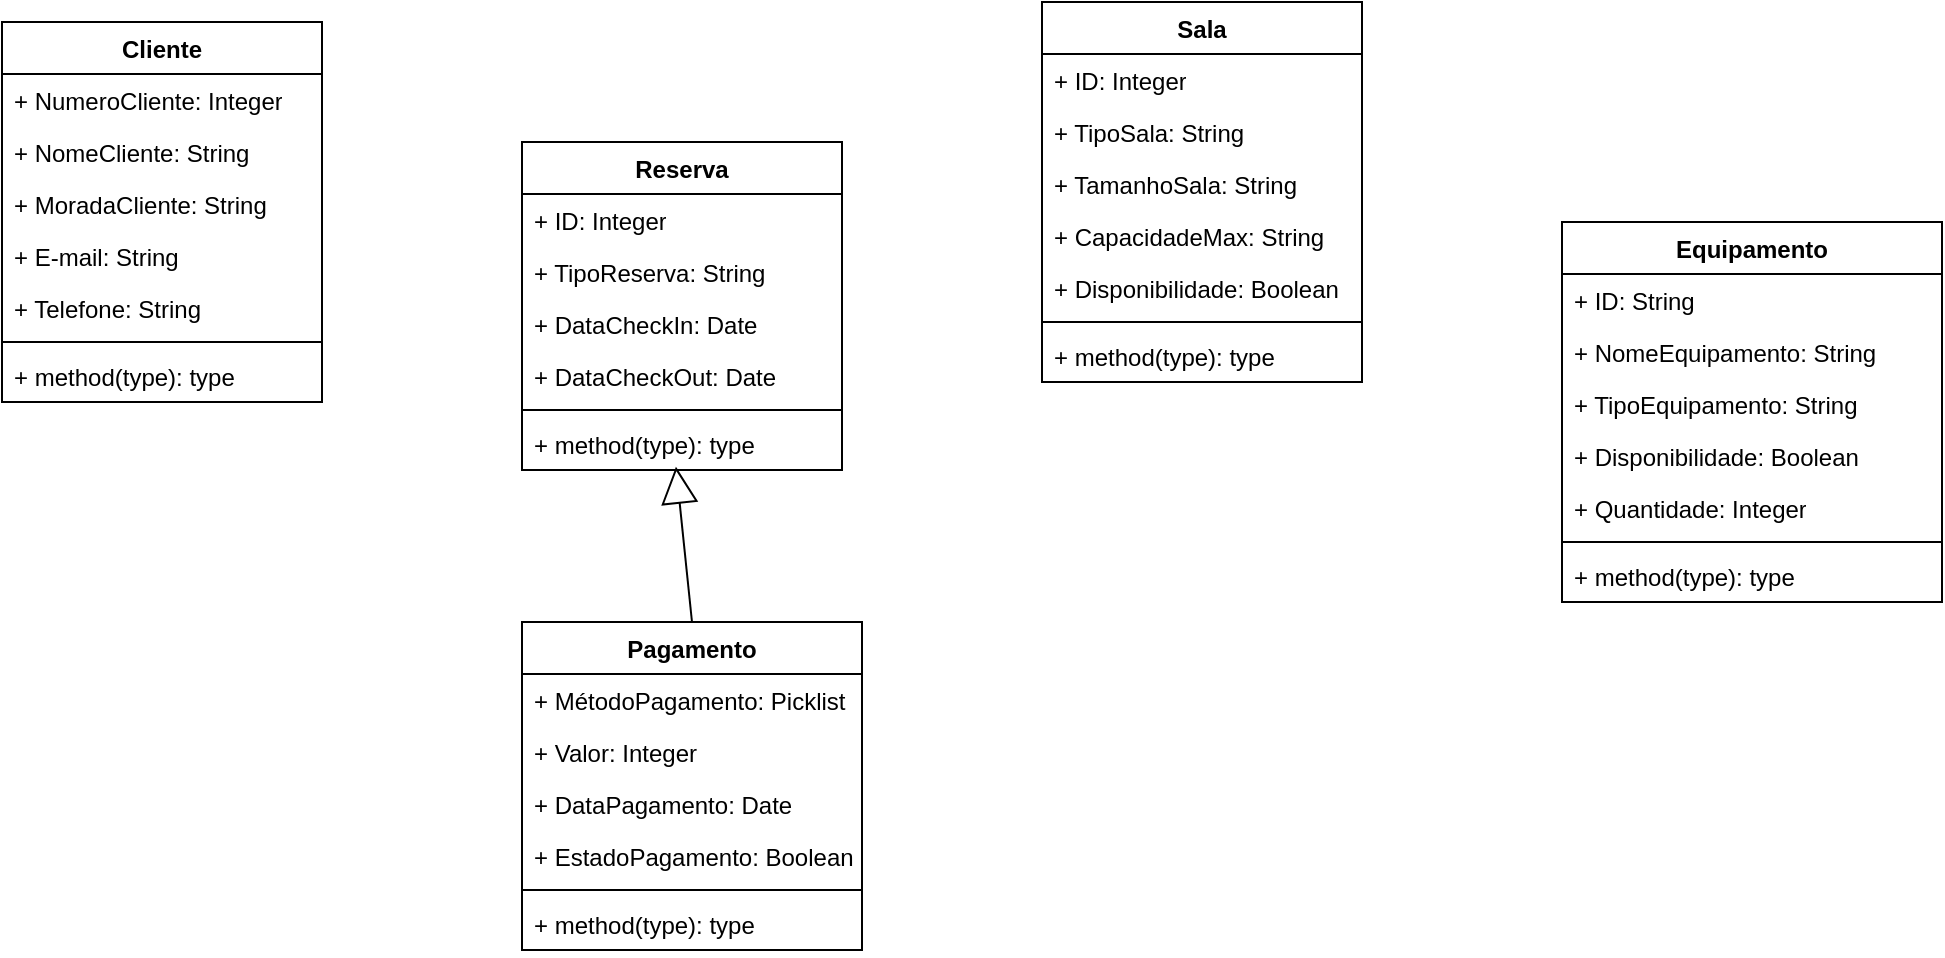 <mxfile version="24.8.3">
  <diagram name="Page-1" id="13e1069c-82ec-6db2-03f1-153e76fe0fe0">
    <mxGraphModel dx="724" dy="384" grid="1" gridSize="10" guides="1" tooltips="1" connect="1" arrows="1" fold="1" page="1" pageScale="1" pageWidth="1100" pageHeight="850" background="none" math="0" shadow="0">
      <root>
        <mxCell id="0" />
        <mxCell id="1" parent="0" />
        <mxCell id="A74yTJGoWuA0z_XsC60u-4" value="Cliente" style="swimlane;fontStyle=1;align=center;verticalAlign=top;childLayout=stackLayout;horizontal=1;startSize=26;horizontalStack=0;resizeParent=1;resizeParentMax=0;resizeLast=0;collapsible=1;marginBottom=0;whiteSpace=wrap;html=1;" parent="1" vertex="1">
          <mxGeometry x="70" y="60" width="160" height="190" as="geometry">
            <mxRectangle x="140" y="60" width="80" height="30" as="alternateBounds" />
          </mxGeometry>
        </mxCell>
        <mxCell id="A74yTJGoWuA0z_XsC60u-5" value="+ NumeroCliente: Integer" style="text;strokeColor=none;fillColor=none;align=left;verticalAlign=top;spacingLeft=4;spacingRight=4;overflow=hidden;rotatable=0;points=[[0,0.5],[1,0.5]];portConstraint=eastwest;whiteSpace=wrap;html=1;" parent="A74yTJGoWuA0z_XsC60u-4" vertex="1">
          <mxGeometry y="26" width="160" height="26" as="geometry" />
        </mxCell>
        <mxCell id="A74yTJGoWuA0z_XsC60u-13" value="+ NomeCliente: String" style="text;strokeColor=none;fillColor=none;align=left;verticalAlign=top;spacingLeft=4;spacingRight=4;overflow=hidden;rotatable=0;points=[[0,0.5],[1,0.5]];portConstraint=eastwest;whiteSpace=wrap;html=1;" parent="A74yTJGoWuA0z_XsC60u-4" vertex="1">
          <mxGeometry y="52" width="160" height="26" as="geometry" />
        </mxCell>
        <mxCell id="A74yTJGoWuA0z_XsC60u-14" value="+ MoradaCliente: String" style="text;strokeColor=none;fillColor=none;align=left;verticalAlign=top;spacingLeft=4;spacingRight=4;overflow=hidden;rotatable=0;points=[[0,0.5],[1,0.5]];portConstraint=eastwest;whiteSpace=wrap;html=1;" parent="A74yTJGoWuA0z_XsC60u-4" vertex="1">
          <mxGeometry y="78" width="160" height="26" as="geometry" />
        </mxCell>
        <mxCell id="A74yTJGoWuA0z_XsC60u-16" value="+ E-mail: String" style="text;strokeColor=none;fillColor=none;align=left;verticalAlign=top;spacingLeft=4;spacingRight=4;overflow=hidden;rotatable=0;points=[[0,0.5],[1,0.5]];portConstraint=eastwest;whiteSpace=wrap;html=1;" parent="A74yTJGoWuA0z_XsC60u-4" vertex="1">
          <mxGeometry y="104" width="160" height="26" as="geometry" />
        </mxCell>
        <mxCell id="A74yTJGoWuA0z_XsC60u-40" value="+ Telefone: String" style="text;strokeColor=none;fillColor=none;align=left;verticalAlign=top;spacingLeft=4;spacingRight=4;overflow=hidden;rotatable=0;points=[[0,0.5],[1,0.5]];portConstraint=eastwest;whiteSpace=wrap;html=1;" parent="A74yTJGoWuA0z_XsC60u-4" vertex="1">
          <mxGeometry y="130" width="160" height="26" as="geometry" />
        </mxCell>
        <mxCell id="A74yTJGoWuA0z_XsC60u-6" value="" style="line;strokeWidth=1;fillColor=none;align=left;verticalAlign=middle;spacingTop=-1;spacingLeft=3;spacingRight=3;rotatable=0;labelPosition=right;points=[];portConstraint=eastwest;strokeColor=inherit;" parent="A74yTJGoWuA0z_XsC60u-4" vertex="1">
          <mxGeometry y="156" width="160" height="8" as="geometry" />
        </mxCell>
        <mxCell id="A74yTJGoWuA0z_XsC60u-7" value="+ method(type): type" style="text;strokeColor=none;fillColor=none;align=left;verticalAlign=top;spacingLeft=4;spacingRight=4;overflow=hidden;rotatable=0;points=[[0,0.5],[1,0.5]];portConstraint=eastwest;whiteSpace=wrap;html=1;" parent="A74yTJGoWuA0z_XsC60u-4" vertex="1">
          <mxGeometry y="164" width="160" height="26" as="geometry" />
        </mxCell>
        <mxCell id="A74yTJGoWuA0z_XsC60u-8" value="Sala" style="swimlane;fontStyle=1;align=center;verticalAlign=top;childLayout=stackLayout;horizontal=1;startSize=26;horizontalStack=0;resizeParent=1;resizeParentMax=0;resizeLast=0;collapsible=1;marginBottom=0;whiteSpace=wrap;html=1;" parent="1" vertex="1">
          <mxGeometry x="590" y="50" width="160" height="190" as="geometry" />
        </mxCell>
        <mxCell id="A74yTJGoWuA0z_XsC60u-26" value="+ ID: Integer" style="text;strokeColor=none;fillColor=none;align=left;verticalAlign=top;spacingLeft=4;spacingRight=4;overflow=hidden;rotatable=0;points=[[0,0.5],[1,0.5]];portConstraint=eastwest;whiteSpace=wrap;html=1;" parent="A74yTJGoWuA0z_XsC60u-8" vertex="1">
          <mxGeometry y="26" width="160" height="26" as="geometry" />
        </mxCell>
        <mxCell id="A74yTJGoWuA0z_XsC60u-29" value="+ TipoSala: String" style="text;strokeColor=none;fillColor=none;align=left;verticalAlign=top;spacingLeft=4;spacingRight=4;overflow=hidden;rotatable=0;points=[[0,0.5],[1,0.5]];portConstraint=eastwest;whiteSpace=wrap;html=1;" parent="A74yTJGoWuA0z_XsC60u-8" vertex="1">
          <mxGeometry y="52" width="160" height="26" as="geometry" />
        </mxCell>
        <mxCell id="A74yTJGoWuA0z_XsC60u-28" value="+ TamanhoSala: String" style="text;strokeColor=none;fillColor=none;align=left;verticalAlign=top;spacingLeft=4;spacingRight=4;overflow=hidden;rotatable=0;points=[[0,0.5],[1,0.5]];portConstraint=eastwest;whiteSpace=wrap;html=1;" parent="A74yTJGoWuA0z_XsC60u-8" vertex="1">
          <mxGeometry y="78" width="160" height="26" as="geometry" />
        </mxCell>
        <mxCell id="A74yTJGoWuA0z_XsC60u-27" value="+ CapacidadeMax: String" style="text;strokeColor=none;fillColor=none;align=left;verticalAlign=top;spacingLeft=4;spacingRight=4;overflow=hidden;rotatable=0;points=[[0,0.5],[1,0.5]];portConstraint=eastwest;whiteSpace=wrap;html=1;" parent="A74yTJGoWuA0z_XsC60u-8" vertex="1">
          <mxGeometry y="104" width="160" height="26" as="geometry" />
        </mxCell>
        <mxCell id="A74yTJGoWuA0z_XsC60u-30" value="+ Disponibilidade: Boolean" style="text;strokeColor=none;fillColor=none;align=left;verticalAlign=top;spacingLeft=4;spacingRight=4;overflow=hidden;rotatable=0;points=[[0,0.5],[1,0.5]];portConstraint=eastwest;whiteSpace=wrap;html=1;" parent="A74yTJGoWuA0z_XsC60u-8" vertex="1">
          <mxGeometry y="130" width="160" height="26" as="geometry" />
        </mxCell>
        <mxCell id="A74yTJGoWuA0z_XsC60u-10" value="" style="line;strokeWidth=1;fillColor=none;align=left;verticalAlign=middle;spacingTop=-1;spacingLeft=3;spacingRight=3;rotatable=0;labelPosition=right;points=[];portConstraint=eastwest;strokeColor=inherit;" parent="A74yTJGoWuA0z_XsC60u-8" vertex="1">
          <mxGeometry y="156" width="160" height="8" as="geometry" />
        </mxCell>
        <mxCell id="A74yTJGoWuA0z_XsC60u-11" value="+ method(type): type" style="text;strokeColor=none;fillColor=none;align=left;verticalAlign=top;spacingLeft=4;spacingRight=4;overflow=hidden;rotatable=0;points=[[0,0.5],[1,0.5]];portConstraint=eastwest;whiteSpace=wrap;html=1;" parent="A74yTJGoWuA0z_XsC60u-8" vertex="1">
          <mxGeometry y="164" width="160" height="26" as="geometry" />
        </mxCell>
        <mxCell id="A74yTJGoWuA0z_XsC60u-17" value="Reserva" style="swimlane;fontStyle=1;align=center;verticalAlign=top;childLayout=stackLayout;horizontal=1;startSize=26;horizontalStack=0;resizeParent=1;resizeParentMax=0;resizeLast=0;collapsible=1;marginBottom=0;whiteSpace=wrap;html=1;" parent="1" vertex="1">
          <mxGeometry x="330" y="120" width="160" height="164" as="geometry" />
        </mxCell>
        <mxCell id="A74yTJGoWuA0z_XsC60u-18" value="+ ID: Integer" style="text;strokeColor=none;fillColor=none;align=left;verticalAlign=top;spacingLeft=4;spacingRight=4;overflow=hidden;rotatable=0;points=[[0,0.5],[1,0.5]];portConstraint=eastwest;whiteSpace=wrap;html=1;" parent="A74yTJGoWuA0z_XsC60u-17" vertex="1">
          <mxGeometry y="26" width="160" height="26" as="geometry" />
        </mxCell>
        <mxCell id="A74yTJGoWuA0z_XsC60u-21" value="+ TipoReserva: String" style="text;strokeColor=none;fillColor=none;align=left;verticalAlign=top;spacingLeft=4;spacingRight=4;overflow=hidden;rotatable=0;points=[[0,0.5],[1,0.5]];portConstraint=eastwest;whiteSpace=wrap;html=1;" parent="A74yTJGoWuA0z_XsC60u-17" vertex="1">
          <mxGeometry y="52" width="160" height="26" as="geometry" />
        </mxCell>
        <mxCell id="A74yTJGoWuA0z_XsC60u-22" value="+ DataCheckIn: Date" style="text;strokeColor=none;fillColor=none;align=left;verticalAlign=top;spacingLeft=4;spacingRight=4;overflow=hidden;rotatable=0;points=[[0,0.5],[1,0.5]];portConstraint=eastwest;whiteSpace=wrap;html=1;" parent="A74yTJGoWuA0z_XsC60u-17" vertex="1">
          <mxGeometry y="78" width="160" height="26" as="geometry" />
        </mxCell>
        <mxCell id="A74yTJGoWuA0z_XsC60u-24" value="+ DataCheckOut: Date" style="text;strokeColor=none;fillColor=none;align=left;verticalAlign=top;spacingLeft=4;spacingRight=4;overflow=hidden;rotatable=0;points=[[0,0.5],[1,0.5]];portConstraint=eastwest;whiteSpace=wrap;html=1;" parent="A74yTJGoWuA0z_XsC60u-17" vertex="1">
          <mxGeometry y="104" width="160" height="26" as="geometry" />
        </mxCell>
        <mxCell id="A74yTJGoWuA0z_XsC60u-19" value="" style="line;strokeWidth=1;fillColor=none;align=left;verticalAlign=middle;spacingTop=-1;spacingLeft=3;spacingRight=3;rotatable=0;labelPosition=right;points=[];portConstraint=eastwest;strokeColor=inherit;" parent="A74yTJGoWuA0z_XsC60u-17" vertex="1">
          <mxGeometry y="130" width="160" height="8" as="geometry" />
        </mxCell>
        <mxCell id="A74yTJGoWuA0z_XsC60u-20" value="+ method(type): type" style="text;strokeColor=none;fillColor=none;align=left;verticalAlign=top;spacingLeft=4;spacingRight=4;overflow=hidden;rotatable=0;points=[[0,0.5],[1,0.5]];portConstraint=eastwest;whiteSpace=wrap;html=1;" parent="A74yTJGoWuA0z_XsC60u-17" vertex="1">
          <mxGeometry y="138" width="160" height="26" as="geometry" />
        </mxCell>
        <mxCell id="A74yTJGoWuA0z_XsC60u-31" value="Equipamento" style="swimlane;fontStyle=1;align=center;verticalAlign=top;childLayout=stackLayout;horizontal=1;startSize=26;horizontalStack=0;resizeParent=1;resizeParentMax=0;resizeLast=0;collapsible=1;marginBottom=0;whiteSpace=wrap;html=1;" parent="1" vertex="1">
          <mxGeometry x="850" y="160" width="190" height="190" as="geometry" />
        </mxCell>
        <mxCell id="A74yTJGoWuA0z_XsC60u-35" value="+ ID: String" style="text;strokeColor=none;fillColor=none;align=left;verticalAlign=top;spacingLeft=4;spacingRight=4;overflow=hidden;rotatable=0;points=[[0,0.5],[1,0.5]];portConstraint=eastwest;whiteSpace=wrap;html=1;" parent="A74yTJGoWuA0z_XsC60u-31" vertex="1">
          <mxGeometry y="26" width="190" height="26" as="geometry" />
        </mxCell>
        <mxCell id="A74yTJGoWuA0z_XsC60u-38" value="+ NomeEquipamento: String" style="text;strokeColor=none;fillColor=none;align=left;verticalAlign=top;spacingLeft=4;spacingRight=4;overflow=hidden;rotatable=0;points=[[0,0.5],[1,0.5]];portConstraint=eastwest;whiteSpace=wrap;html=1;" parent="A74yTJGoWuA0z_XsC60u-31" vertex="1">
          <mxGeometry y="52" width="190" height="26" as="geometry" />
        </mxCell>
        <mxCell id="A74yTJGoWuA0z_XsC60u-36" value="+ TipoEquipamento: String" style="text;strokeColor=none;fillColor=none;align=left;verticalAlign=top;spacingLeft=4;spacingRight=4;overflow=hidden;rotatable=0;points=[[0,0.5],[1,0.5]];portConstraint=eastwest;whiteSpace=wrap;html=1;" parent="A74yTJGoWuA0z_XsC60u-31" vertex="1">
          <mxGeometry y="78" width="190" height="26" as="geometry" />
        </mxCell>
        <mxCell id="A74yTJGoWuA0z_XsC60u-37" value="+ Disponibilidade: Boolean" style="text;strokeColor=none;fillColor=none;align=left;verticalAlign=top;spacingLeft=4;spacingRight=4;overflow=hidden;rotatable=0;points=[[0,0.5],[1,0.5]];portConstraint=eastwest;whiteSpace=wrap;html=1;" parent="A74yTJGoWuA0z_XsC60u-31" vertex="1">
          <mxGeometry y="104" width="190" height="26" as="geometry" />
        </mxCell>
        <mxCell id="A74yTJGoWuA0z_XsC60u-39" value="+ Quantidade: Integer" style="text;strokeColor=none;fillColor=none;align=left;verticalAlign=top;spacingLeft=4;spacingRight=4;overflow=hidden;rotatable=0;points=[[0,0.5],[1,0.5]];portConstraint=eastwest;whiteSpace=wrap;html=1;" parent="A74yTJGoWuA0z_XsC60u-31" vertex="1">
          <mxGeometry y="130" width="190" height="26" as="geometry" />
        </mxCell>
        <mxCell id="A74yTJGoWuA0z_XsC60u-33" value="" style="line;strokeWidth=1;fillColor=none;align=left;verticalAlign=middle;spacingTop=-1;spacingLeft=3;spacingRight=3;rotatable=0;labelPosition=right;points=[];portConstraint=eastwest;strokeColor=inherit;" parent="A74yTJGoWuA0z_XsC60u-31" vertex="1">
          <mxGeometry y="156" width="190" height="8" as="geometry" />
        </mxCell>
        <mxCell id="A74yTJGoWuA0z_XsC60u-34" value="+ method(type): type" style="text;strokeColor=none;fillColor=none;align=left;verticalAlign=top;spacingLeft=4;spacingRight=4;overflow=hidden;rotatable=0;points=[[0,0.5],[1,0.5]];portConstraint=eastwest;whiteSpace=wrap;html=1;" parent="A74yTJGoWuA0z_XsC60u-31" vertex="1">
          <mxGeometry y="164" width="190" height="26" as="geometry" />
        </mxCell>
        <mxCell id="A74yTJGoWuA0z_XsC60u-41" value="Pagamento" style="swimlane;fontStyle=1;align=center;verticalAlign=top;childLayout=stackLayout;horizontal=1;startSize=26;horizontalStack=0;resizeParent=1;resizeParentMax=0;resizeLast=0;collapsible=1;marginBottom=0;whiteSpace=wrap;html=1;" parent="1" vertex="1">
          <mxGeometry x="330" y="360" width="170" height="164" as="geometry" />
        </mxCell>
        <mxCell id="A74yTJGoWuA0z_XsC60u-42" value="+ MétodoPagamento: Picklist" style="text;strokeColor=none;fillColor=none;align=left;verticalAlign=top;spacingLeft=4;spacingRight=4;overflow=hidden;rotatable=0;points=[[0,0.5],[1,0.5]];portConstraint=eastwest;whiteSpace=wrap;html=1;" parent="A74yTJGoWuA0z_XsC60u-41" vertex="1">
          <mxGeometry y="26" width="170" height="26" as="geometry" />
        </mxCell>
        <mxCell id="A74yTJGoWuA0z_XsC60u-45" value="+ Valor: Integer" style="text;strokeColor=none;fillColor=none;align=left;verticalAlign=top;spacingLeft=4;spacingRight=4;overflow=hidden;rotatable=0;points=[[0,0.5],[1,0.5]];portConstraint=eastwest;whiteSpace=wrap;html=1;" parent="A74yTJGoWuA0z_XsC60u-41" vertex="1">
          <mxGeometry y="52" width="170" height="26" as="geometry" />
        </mxCell>
        <mxCell id="A74yTJGoWuA0z_XsC60u-46" value="+ DataPagamento: Date" style="text;strokeColor=none;fillColor=none;align=left;verticalAlign=top;spacingLeft=4;spacingRight=4;overflow=hidden;rotatable=0;points=[[0,0.5],[1,0.5]];portConstraint=eastwest;whiteSpace=wrap;html=1;" parent="A74yTJGoWuA0z_XsC60u-41" vertex="1">
          <mxGeometry y="78" width="170" height="26" as="geometry" />
        </mxCell>
        <mxCell id="A74yTJGoWuA0z_XsC60u-47" value="+ EstadoPagamento: Boolean" style="text;strokeColor=none;fillColor=none;align=left;verticalAlign=top;spacingLeft=4;spacingRight=4;overflow=hidden;rotatable=0;points=[[0,0.5],[1,0.5]];portConstraint=eastwest;whiteSpace=wrap;html=1;" parent="A74yTJGoWuA0z_XsC60u-41" vertex="1">
          <mxGeometry y="104" width="170" height="26" as="geometry" />
        </mxCell>
        <mxCell id="A74yTJGoWuA0z_XsC60u-43" value="" style="line;strokeWidth=1;fillColor=none;align=left;verticalAlign=middle;spacingTop=-1;spacingLeft=3;spacingRight=3;rotatable=0;labelPosition=right;points=[];portConstraint=eastwest;strokeColor=inherit;" parent="A74yTJGoWuA0z_XsC60u-41" vertex="1">
          <mxGeometry y="130" width="170" height="8" as="geometry" />
        </mxCell>
        <mxCell id="A74yTJGoWuA0z_XsC60u-44" value="+ method(type): type" style="text;strokeColor=none;fillColor=none;align=left;verticalAlign=top;spacingLeft=4;spacingRight=4;overflow=hidden;rotatable=0;points=[[0,0.5],[1,0.5]];portConstraint=eastwest;whiteSpace=wrap;html=1;" parent="A74yTJGoWuA0z_XsC60u-41" vertex="1">
          <mxGeometry y="138" width="170" height="26" as="geometry" />
        </mxCell>
        <mxCell id="A74yTJGoWuA0z_XsC60u-48" value="&lt;div&gt;&lt;br&gt;&lt;/div&gt;" style="endArrow=block;endSize=16;endFill=0;html=1;rounded=0;entryX=0.481;entryY=0.936;entryDx=0;entryDy=0;entryPerimeter=0;exitX=0.5;exitY=0;exitDx=0;exitDy=0;" parent="1" source="A74yTJGoWuA0z_XsC60u-41" target="A74yTJGoWuA0z_XsC60u-20" edge="1">
          <mxGeometry width="160" relative="1" as="geometry">
            <mxPoint x="245" y="340" as="sourcePoint" />
            <mxPoint x="405" y="340" as="targetPoint" />
          </mxGeometry>
        </mxCell>
      </root>
    </mxGraphModel>
  </diagram>
</mxfile>
